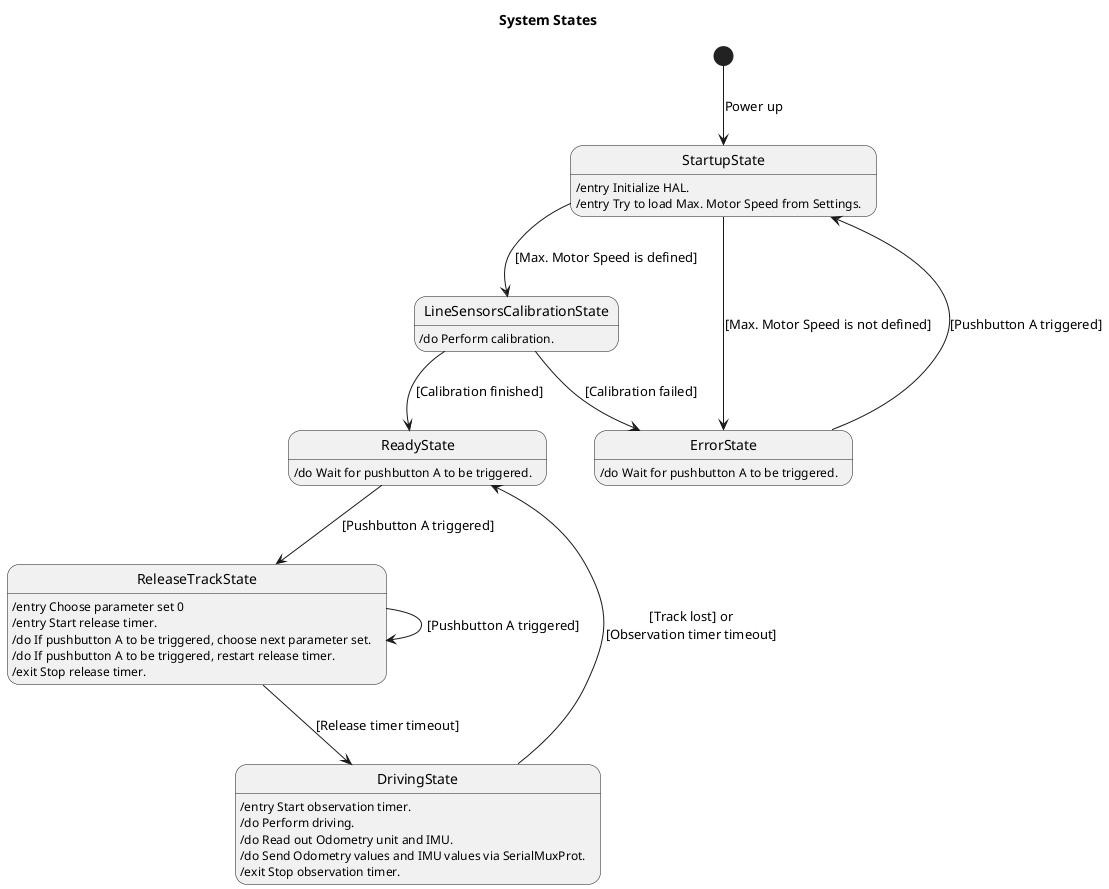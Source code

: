 @startuml SensorFusionSystemStates

title System States

state StartupState: /entry Initialize HAL.
state StartupState: /entry Try to load Max. Motor Speed from Settings.

state LineSensorsCalibrationState: /do Perform calibration.

state ErrorState: /do Wait for pushbutton A to be triggered.

state ReadyState: /do Wait for pushbutton A to be triggered.

state ReleaseTrackState: /entry Choose parameter set 0
state ReleaseTrackState: /entry Start release timer.
state ReleaseTrackState: /do If pushbutton A to be triggered, choose next parameter set.
state ReleaseTrackState: /do If pushbutton A to be triggered, restart release timer.
state ReleaseTrackState: /exit Stop release timer.

state DrivingState: /entry Start observation timer.
state DrivingState: /do Perform driving.
state DrivingState: /do Read out Odometry unit and IMU.
state DrivingState: /do Send Odometry values and IMU values via SerialMuxProt.
state DrivingState: /exit Stop observation timer.

[*] --> StartupState: Power up
StartupState --> LineSensorsCalibrationState: [Max. Motor Speed is defined]
StartupState --> ErrorState: [Max. Motor Speed is not defined]
LineSensorsCalibrationState --> ReadyState: [Calibration finished]
LineSensorsCalibrationState --> ErrorState: [Calibration failed]
ReadyState --> ReleaseTrackState: [Pushbutton A triggered]
ReleaseTrackState --> DrivingState: [Release timer timeout]
ReleaseTrackState --> ReleaseTrackState: [Pushbutton A triggered]
DrivingState --> ReadyState: [Track lost] or\n[Observation timer timeout]
ErrorState --> StartupState: [Pushbutton A triggered]

@enduml